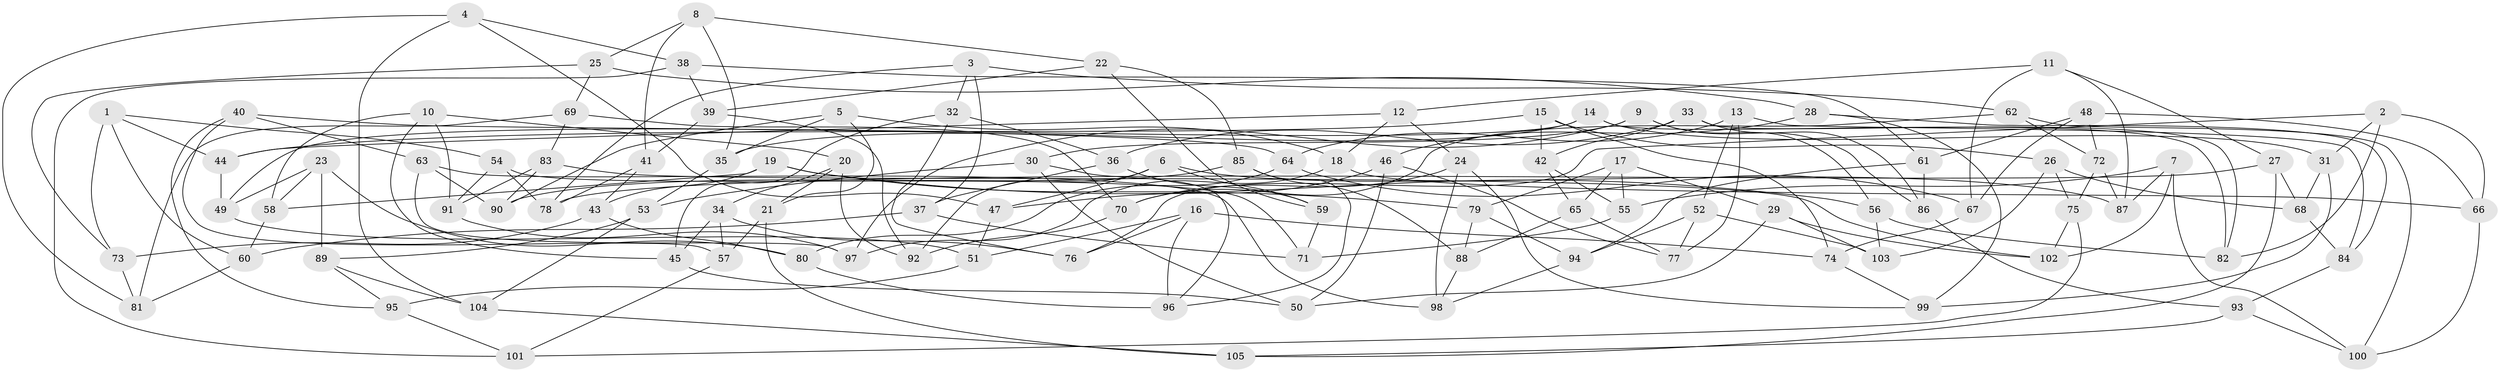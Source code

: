 // Generated by graph-tools (version 1.1) at 2025/50/03/09/25 03:50:56]
// undirected, 105 vertices, 210 edges
graph export_dot {
graph [start="1"]
  node [color=gray90,style=filled];
  1;
  2;
  3;
  4;
  5;
  6;
  7;
  8;
  9;
  10;
  11;
  12;
  13;
  14;
  15;
  16;
  17;
  18;
  19;
  20;
  21;
  22;
  23;
  24;
  25;
  26;
  27;
  28;
  29;
  30;
  31;
  32;
  33;
  34;
  35;
  36;
  37;
  38;
  39;
  40;
  41;
  42;
  43;
  44;
  45;
  46;
  47;
  48;
  49;
  50;
  51;
  52;
  53;
  54;
  55;
  56;
  57;
  58;
  59;
  60;
  61;
  62;
  63;
  64;
  65;
  66;
  67;
  68;
  69;
  70;
  71;
  72;
  73;
  74;
  75;
  76;
  77;
  78;
  79;
  80;
  81;
  82;
  83;
  84;
  85;
  86;
  87;
  88;
  89;
  90;
  91;
  92;
  93;
  94;
  95;
  96;
  97;
  98;
  99;
  100;
  101;
  102;
  103;
  104;
  105;
  1 -- 54;
  1 -- 60;
  1 -- 44;
  1 -- 73;
  2 -- 76;
  2 -- 82;
  2 -- 31;
  2 -- 66;
  3 -- 62;
  3 -- 78;
  3 -- 32;
  3 -- 37;
  4 -- 38;
  4 -- 104;
  4 -- 81;
  4 -- 47;
  5 -- 18;
  5 -- 35;
  5 -- 21;
  5 -- 90;
  6 -- 87;
  6 -- 47;
  6 -- 92;
  6 -- 59;
  7 -- 102;
  7 -- 55;
  7 -- 87;
  7 -- 100;
  8 -- 22;
  8 -- 25;
  8 -- 41;
  8 -- 35;
  9 -- 86;
  9 -- 56;
  9 -- 97;
  9 -- 30;
  10 -- 91;
  10 -- 20;
  10 -- 45;
  10 -- 58;
  11 -- 12;
  11 -- 67;
  11 -- 27;
  11 -- 87;
  12 -- 24;
  12 -- 18;
  12 -- 44;
  13 -- 77;
  13 -- 52;
  13 -- 64;
  13 -- 84;
  14 -- 31;
  14 -- 82;
  14 -- 35;
  14 -- 49;
  15 -- 42;
  15 -- 26;
  15 -- 44;
  15 -- 74;
  16 -- 96;
  16 -- 51;
  16 -- 76;
  16 -- 74;
  17 -- 79;
  17 -- 55;
  17 -- 65;
  17 -- 29;
  18 -- 97;
  18 -- 66;
  19 -- 79;
  19 -- 56;
  19 -- 58;
  19 -- 43;
  20 -- 21;
  20 -- 92;
  20 -- 34;
  21 -- 105;
  21 -- 57;
  22 -- 85;
  22 -- 59;
  22 -- 39;
  23 -- 58;
  23 -- 80;
  23 -- 49;
  23 -- 89;
  24 -- 70;
  24 -- 98;
  24 -- 99;
  25 -- 69;
  25 -- 28;
  25 -- 73;
  26 -- 75;
  26 -- 103;
  26 -- 68;
  27 -- 78;
  27 -- 68;
  27 -- 105;
  28 -- 84;
  28 -- 99;
  28 -- 46;
  29 -- 102;
  29 -- 103;
  29 -- 50;
  30 -- 53;
  30 -- 50;
  30 -- 96;
  31 -- 68;
  31 -- 99;
  32 -- 36;
  32 -- 45;
  32 -- 76;
  33 -- 36;
  33 -- 82;
  33 -- 42;
  33 -- 86;
  34 -- 45;
  34 -- 76;
  34 -- 57;
  35 -- 53;
  36 -- 37;
  36 -- 59;
  37 -- 60;
  37 -- 71;
  38 -- 39;
  38 -- 61;
  38 -- 101;
  39 -- 41;
  39 -- 92;
  40 -- 64;
  40 -- 57;
  40 -- 63;
  40 -- 95;
  41 -- 43;
  41 -- 78;
  42 -- 55;
  42 -- 65;
  43 -- 80;
  43 -- 73;
  44 -- 49;
  45 -- 50;
  46 -- 50;
  46 -- 77;
  46 -- 47;
  47 -- 51;
  48 -- 72;
  48 -- 61;
  48 -- 67;
  48 -- 66;
  49 -- 51;
  51 -- 95;
  52 -- 94;
  52 -- 103;
  52 -- 77;
  53 -- 104;
  53 -- 89;
  54 -- 78;
  54 -- 91;
  54 -- 71;
  55 -- 71;
  56 -- 82;
  56 -- 103;
  57 -- 101;
  58 -- 60;
  59 -- 71;
  60 -- 81;
  61 -- 86;
  61 -- 94;
  62 -- 100;
  62 -- 72;
  62 -- 70;
  63 -- 97;
  63 -- 98;
  63 -- 90;
  64 -- 67;
  64 -- 80;
  65 -- 77;
  65 -- 88;
  66 -- 100;
  67 -- 74;
  68 -- 84;
  69 -- 81;
  69 -- 70;
  69 -- 83;
  70 -- 92;
  72 -- 87;
  72 -- 75;
  73 -- 81;
  74 -- 99;
  75 -- 101;
  75 -- 102;
  79 -- 94;
  79 -- 88;
  80 -- 96;
  83 -- 91;
  83 -- 90;
  83 -- 102;
  84 -- 93;
  85 -- 88;
  85 -- 90;
  85 -- 96;
  86 -- 93;
  88 -- 98;
  89 -- 104;
  89 -- 95;
  91 -- 97;
  93 -- 105;
  93 -- 100;
  94 -- 98;
  95 -- 101;
  104 -- 105;
}
